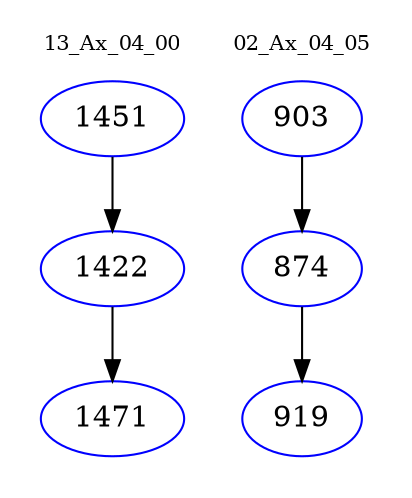 digraph{
subgraph cluster_0 {
color = white
label = "13_Ax_04_00";
fontsize=10;
T0_1451 [label="1451", color="blue"]
T0_1451 -> T0_1422 [color="black"]
T0_1422 [label="1422", color="blue"]
T0_1422 -> T0_1471 [color="black"]
T0_1471 [label="1471", color="blue"]
}
subgraph cluster_1 {
color = white
label = "02_Ax_04_05";
fontsize=10;
T1_903 [label="903", color="blue"]
T1_903 -> T1_874 [color="black"]
T1_874 [label="874", color="blue"]
T1_874 -> T1_919 [color="black"]
T1_919 [label="919", color="blue"]
}
}
